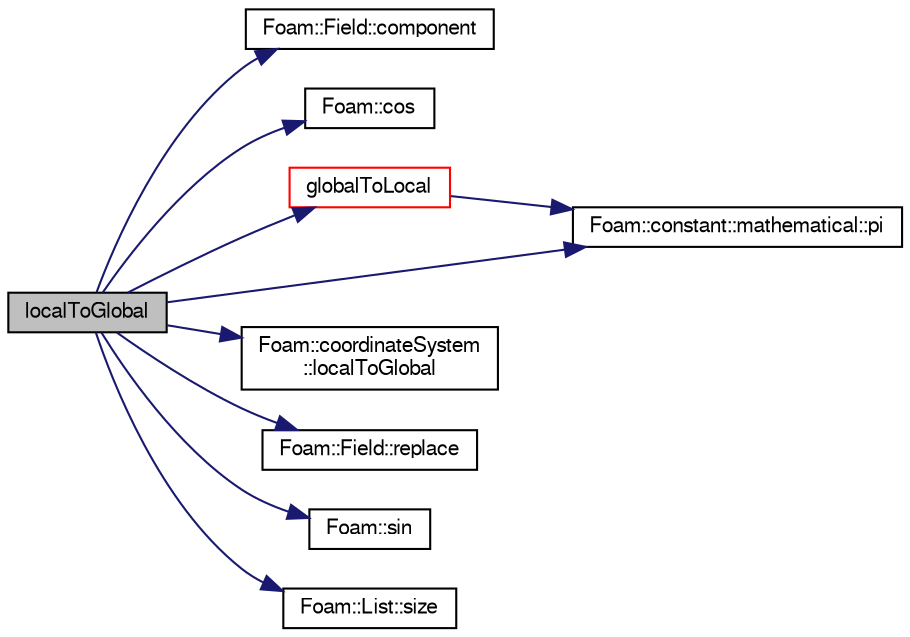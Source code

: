digraph "localToGlobal"
{
  bgcolor="transparent";
  edge [fontname="FreeSans",fontsize="10",labelfontname="FreeSans",labelfontsize="10"];
  node [fontname="FreeSans",fontsize="10",shape=record];
  rankdir="LR";
  Node32 [label="localToGlobal",height=0.2,width=0.4,color="black", fillcolor="grey75", style="filled", fontcolor="black"];
  Node32 -> Node33 [color="midnightblue",fontsize="10",style="solid",fontname="FreeSans"];
  Node33 [label="Foam::Field::component",height=0.2,width=0.4,color="black",URL="$a26466.html#aef03a3d86f5e52bd0f5fd130cb44a20e",tooltip="Return a component field of the field. "];
  Node32 -> Node34 [color="midnightblue",fontsize="10",style="solid",fontname="FreeSans"];
  Node34 [label="Foam::cos",height=0.2,width=0.4,color="black",URL="$a21124.html#aebb41a148f7cf44b63e12f69e487e49f"];
  Node32 -> Node35 [color="midnightblue",fontsize="10",style="solid",fontname="FreeSans"];
  Node35 [label="globalToLocal",height=0.2,width=0.4,color="red",URL="$a25018.html#a5ae2cf6b12f432dda36ad10921c15295",tooltip="Convert from global Cartesian system to the local coordinate system. "];
  Node35 -> Node46 [color="midnightblue",fontsize="10",style="solid",fontname="FreeSans"];
  Node46 [label="Foam::constant::mathematical::pi",height=0.2,width=0.4,color="black",URL="$a21162.html#a731b8788a4c01586c35266c7ca4fed04"];
  Node32 -> Node48 [color="midnightblue",fontsize="10",style="solid",fontname="FreeSans"];
  Node48 [label="Foam::coordinateSystem\l::localToGlobal",height=0.2,width=0.4,color="black",URL="$a25010.html#a95dc2dcc60d6bf3f30f93cd78fb75214",tooltip="Convert from local coordinate system to the global Cartesian system. "];
  Node32 -> Node46 [color="midnightblue",fontsize="10",style="solid",fontname="FreeSans"];
  Node32 -> Node49 [color="midnightblue",fontsize="10",style="solid",fontname="FreeSans"];
  Node49 [label="Foam::Field::replace",height=0.2,width=0.4,color="black",URL="$a26466.html#a815e9bf6122726b1d13b4baf30bbad04",tooltip="Replace a component field of the field. "];
  Node32 -> Node50 [color="midnightblue",fontsize="10",style="solid",fontname="FreeSans"];
  Node50 [label="Foam::sin",height=0.2,width=0.4,color="black",URL="$a21124.html#a4517d680df5510934705011b30dcefa6"];
  Node32 -> Node51 [color="midnightblue",fontsize="10",style="solid",fontname="FreeSans"];
  Node51 [label="Foam::List::size",height=0.2,width=0.4,color="black",URL="$a25694.html#a8a5f6fa29bd4b500caf186f60245b384",tooltip="Override size to be inconsistent with allocated storage. "];
}
